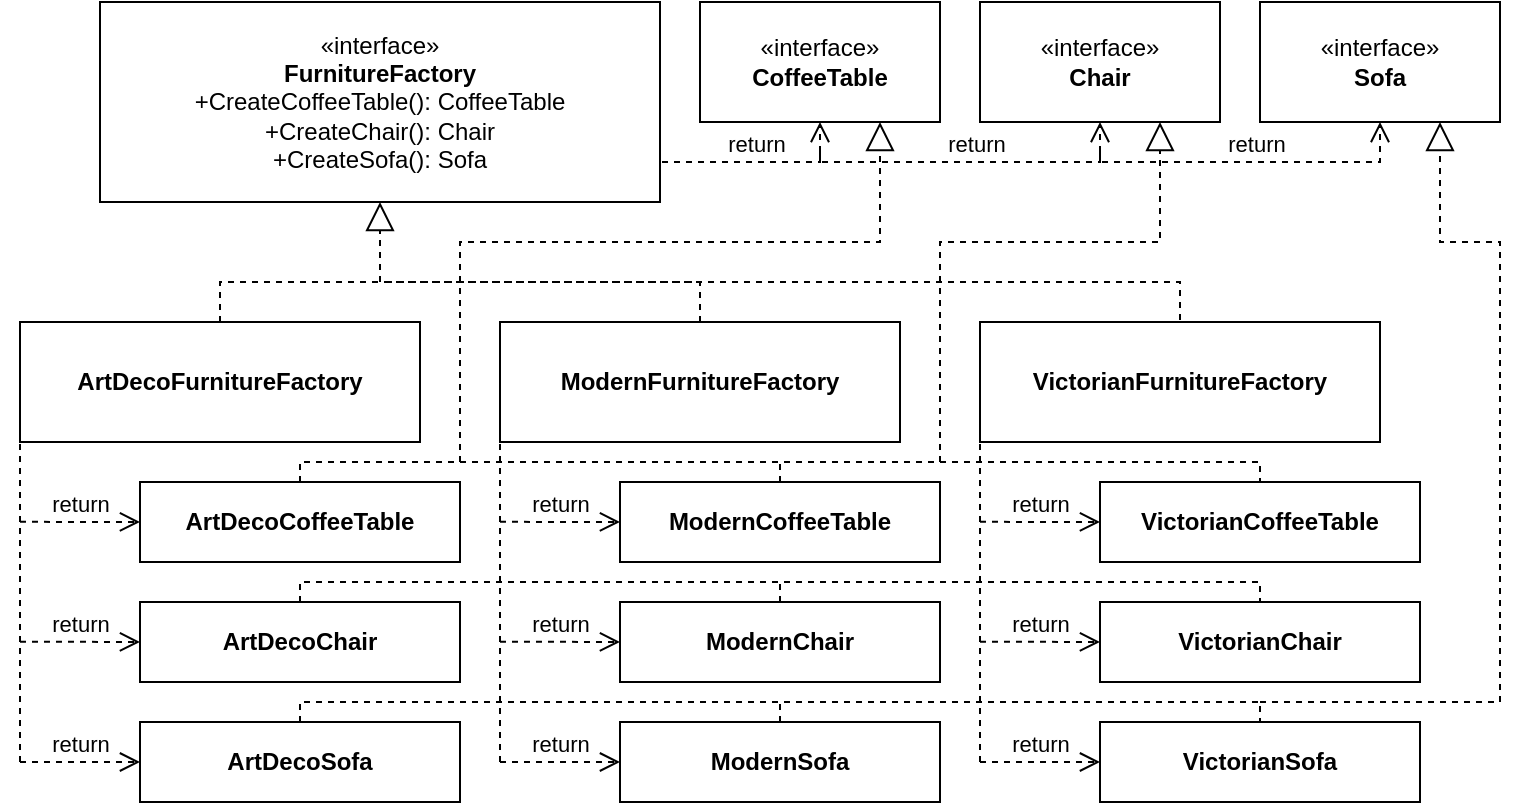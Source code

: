 <mxfile version="21.6.1" type="device">
  <diagram name="FurnitureShop" id="S9kaEaP9WThSKIQdk2Rb">
    <mxGraphModel dx="978" dy="1735" grid="1" gridSize="10" guides="1" tooltips="1" connect="1" arrows="1" fold="1" page="1" pageScale="1" pageWidth="827" pageHeight="1169" math="0" shadow="0">
      <root>
        <mxCell id="0" />
        <mxCell id="1" parent="0" />
        <mxCell id="ER2fKDM093PtBK-FBljJ-4" value="«interface»&lt;br&gt;&lt;b&gt;FurnitureFactory&lt;/b&gt;&lt;br&gt;+CreateCoffeeTable(): CoffeeTable&lt;br&gt;+CreateChair(): Chair&lt;br&gt;+CreateSofa(): Sofa" style="html=1;whiteSpace=wrap;" vertex="1" parent="1">
          <mxGeometry x="80" y="-1120" width="280" height="100" as="geometry" />
        </mxCell>
        <mxCell id="ER2fKDM093PtBK-FBljJ-5" value="&lt;b&gt;ArtDecoFurnitureFactory&lt;/b&gt;" style="html=1;whiteSpace=wrap;" vertex="1" parent="1">
          <mxGeometry x="40" y="-960" width="200" height="60" as="geometry" />
        </mxCell>
        <mxCell id="ER2fKDM093PtBK-FBljJ-7" value="&lt;b&gt;ModernFurnitureFactory&lt;/b&gt;" style="html=1;whiteSpace=wrap;" vertex="1" parent="1">
          <mxGeometry x="280" y="-960" width="200" height="60" as="geometry" />
        </mxCell>
        <mxCell id="ER2fKDM093PtBK-FBljJ-8" value="&lt;b&gt;VictorianFurnitureFactory&lt;/b&gt;" style="html=1;whiteSpace=wrap;" vertex="1" parent="1">
          <mxGeometry x="520" y="-960" width="200" height="60" as="geometry" />
        </mxCell>
        <mxCell id="ER2fKDM093PtBK-FBljJ-9" value="" style="endArrow=block;dashed=1;endFill=0;endSize=12;html=1;rounded=0;entryX=0.5;entryY=1;entryDx=0;entryDy=0;" edge="1" parent="1" target="ER2fKDM093PtBK-FBljJ-4">
          <mxGeometry width="160" relative="1" as="geometry">
            <mxPoint x="380" y="-960" as="sourcePoint" />
            <mxPoint x="510" y="-700" as="targetPoint" />
            <Array as="points">
              <mxPoint x="380" y="-980" />
              <mxPoint x="220" y="-980" />
            </Array>
          </mxGeometry>
        </mxCell>
        <mxCell id="ER2fKDM093PtBK-FBljJ-10" value="" style="endArrow=none;dashed=1;html=1;rounded=0;" edge="1" parent="1">
          <mxGeometry width="50" height="50" relative="1" as="geometry">
            <mxPoint x="140" y="-960" as="sourcePoint" />
            <mxPoint x="620" y="-960" as="targetPoint" />
            <Array as="points">
              <mxPoint x="140" y="-980" />
              <mxPoint x="620" y="-980" />
            </Array>
          </mxGeometry>
        </mxCell>
        <mxCell id="ER2fKDM093PtBK-FBljJ-43" value="«interface»&lt;br&gt;&lt;b&gt;CoffeeTable&lt;br&gt;&lt;/b&gt;" style="html=1;whiteSpace=wrap;" vertex="1" parent="1">
          <mxGeometry x="380" y="-1120" width="120" height="60" as="geometry" />
        </mxCell>
        <mxCell id="ER2fKDM093PtBK-FBljJ-44" value="«interface»&lt;br&gt;&lt;b&gt;Sofa&lt;br&gt;&lt;/b&gt;" style="html=1;whiteSpace=wrap;" vertex="1" parent="1">
          <mxGeometry x="660" y="-1120" width="120" height="60" as="geometry" />
        </mxCell>
        <mxCell id="ER2fKDM093PtBK-FBljJ-45" value="«interface»&lt;br&gt;&lt;b&gt;Chair&lt;br&gt;&lt;/b&gt;" style="html=1;whiteSpace=wrap;" vertex="1" parent="1">
          <mxGeometry x="520" y="-1120" width="120" height="60" as="geometry" />
        </mxCell>
        <mxCell id="ER2fKDM093PtBK-FBljJ-46" value="&lt;b&gt;ArtDecoCoffeeTable&lt;/b&gt;" style="html=1;whiteSpace=wrap;" vertex="1" parent="1">
          <mxGeometry x="100" y="-880" width="160" height="40" as="geometry" />
        </mxCell>
        <mxCell id="ER2fKDM093PtBK-FBljJ-47" value="&lt;b&gt;ArtDecoChair&lt;/b&gt;" style="html=1;whiteSpace=wrap;" vertex="1" parent="1">
          <mxGeometry x="100" y="-820" width="160" height="40" as="geometry" />
        </mxCell>
        <mxCell id="ER2fKDM093PtBK-FBljJ-48" value="&lt;b&gt;ArtDecoSofa&lt;/b&gt;" style="html=1;whiteSpace=wrap;" vertex="1" parent="1">
          <mxGeometry x="100" y="-760" width="160" height="40" as="geometry" />
        </mxCell>
        <mxCell id="ER2fKDM093PtBK-FBljJ-49" value="" style="endArrow=none;dashed=1;html=1;rounded=0;entryX=0;entryY=1;entryDx=0;entryDy=0;" edge="1" parent="1" target="ER2fKDM093PtBK-FBljJ-5">
          <mxGeometry width="50" height="50" relative="1" as="geometry">
            <mxPoint x="40" y="-740" as="sourcePoint" />
            <mxPoint x="70" y="-820" as="targetPoint" />
          </mxGeometry>
        </mxCell>
        <mxCell id="ER2fKDM093PtBK-FBljJ-52" value="return" style="html=1;verticalAlign=bottom;endArrow=open;dashed=1;endSize=8;edgeStyle=elbowEdgeStyle;elbow=vertical;curved=0;rounded=0;" edge="1" parent="1">
          <mxGeometry relative="1" as="geometry">
            <mxPoint x="40" y="-860.08" as="sourcePoint" />
            <mxPoint x="100" y="-860.08" as="targetPoint" />
          </mxGeometry>
        </mxCell>
        <mxCell id="ER2fKDM093PtBK-FBljJ-53" value="return" style="html=1;verticalAlign=bottom;endArrow=open;dashed=1;endSize=8;edgeStyle=elbowEdgeStyle;elbow=vertical;curved=0;rounded=0;" edge="1" parent="1">
          <mxGeometry relative="1" as="geometry">
            <mxPoint x="40" y="-800.16" as="sourcePoint" />
            <mxPoint x="100" y="-800.16" as="targetPoint" />
          </mxGeometry>
        </mxCell>
        <mxCell id="ER2fKDM093PtBK-FBljJ-54" value="return" style="html=1;verticalAlign=bottom;endArrow=open;dashed=1;endSize=8;edgeStyle=elbowEdgeStyle;elbow=vertical;curved=0;rounded=0;" edge="1" parent="1">
          <mxGeometry relative="1" as="geometry">
            <mxPoint x="40" y="-740" as="sourcePoint" />
            <mxPoint x="100" y="-740" as="targetPoint" />
          </mxGeometry>
        </mxCell>
        <mxCell id="ER2fKDM093PtBK-FBljJ-55" value="&lt;b&gt;ModernCoffeeTable&lt;/b&gt;" style="html=1;whiteSpace=wrap;" vertex="1" parent="1">
          <mxGeometry x="340" y="-880" width="160" height="40" as="geometry" />
        </mxCell>
        <mxCell id="ER2fKDM093PtBK-FBljJ-56" value="&lt;b&gt;ModernChair&lt;/b&gt;" style="html=1;whiteSpace=wrap;" vertex="1" parent="1">
          <mxGeometry x="340" y="-820" width="160" height="40" as="geometry" />
        </mxCell>
        <mxCell id="ER2fKDM093PtBK-FBljJ-57" value="&lt;b&gt;ModernSofa&lt;/b&gt;" style="html=1;whiteSpace=wrap;" vertex="1" parent="1">
          <mxGeometry x="340" y="-760" width="160" height="40" as="geometry" />
        </mxCell>
        <mxCell id="ER2fKDM093PtBK-FBljJ-58" value="" style="endArrow=none;dashed=1;html=1;rounded=0;entryX=0;entryY=1;entryDx=0;entryDy=0;" edge="1" parent="1">
          <mxGeometry width="50" height="50" relative="1" as="geometry">
            <mxPoint x="280" y="-740" as="sourcePoint" />
            <mxPoint x="280" y="-900" as="targetPoint" />
          </mxGeometry>
        </mxCell>
        <mxCell id="ER2fKDM093PtBK-FBljJ-59" value="return" style="html=1;verticalAlign=bottom;endArrow=open;dashed=1;endSize=8;edgeStyle=elbowEdgeStyle;elbow=vertical;curved=0;rounded=0;" edge="1" parent="1">
          <mxGeometry relative="1" as="geometry">
            <mxPoint x="280" y="-860.08" as="sourcePoint" />
            <mxPoint x="340" y="-860.08" as="targetPoint" />
          </mxGeometry>
        </mxCell>
        <mxCell id="ER2fKDM093PtBK-FBljJ-60" value="return" style="html=1;verticalAlign=bottom;endArrow=open;dashed=1;endSize=8;edgeStyle=elbowEdgeStyle;elbow=vertical;curved=0;rounded=0;" edge="1" parent="1">
          <mxGeometry relative="1" as="geometry">
            <mxPoint x="280" y="-800.16" as="sourcePoint" />
            <mxPoint x="340" y="-800.16" as="targetPoint" />
          </mxGeometry>
        </mxCell>
        <mxCell id="ER2fKDM093PtBK-FBljJ-61" value="return" style="html=1;verticalAlign=bottom;endArrow=open;dashed=1;endSize=8;edgeStyle=elbowEdgeStyle;elbow=vertical;curved=0;rounded=0;" edge="1" parent="1">
          <mxGeometry relative="1" as="geometry">
            <mxPoint x="280" y="-740" as="sourcePoint" />
            <mxPoint x="340" y="-740" as="targetPoint" />
          </mxGeometry>
        </mxCell>
        <mxCell id="ER2fKDM093PtBK-FBljJ-62" value="&lt;b&gt;VictorianCoffeeTable&lt;/b&gt;" style="html=1;whiteSpace=wrap;" vertex="1" parent="1">
          <mxGeometry x="580" y="-880" width="160" height="40" as="geometry" />
        </mxCell>
        <mxCell id="ER2fKDM093PtBK-FBljJ-63" value="&lt;b&gt;VictorianChair&lt;/b&gt;" style="html=1;whiteSpace=wrap;" vertex="1" parent="1">
          <mxGeometry x="580" y="-820" width="160" height="40" as="geometry" />
        </mxCell>
        <mxCell id="ER2fKDM093PtBK-FBljJ-64" value="&lt;b&gt;VictorianSofa&lt;/b&gt;" style="html=1;whiteSpace=wrap;" vertex="1" parent="1">
          <mxGeometry x="580" y="-760" width="160" height="40" as="geometry" />
        </mxCell>
        <mxCell id="ER2fKDM093PtBK-FBljJ-65" value="" style="endArrow=none;dashed=1;html=1;rounded=0;entryX=0;entryY=1;entryDx=0;entryDy=0;" edge="1" parent="1">
          <mxGeometry width="50" height="50" relative="1" as="geometry">
            <mxPoint x="520" y="-740" as="sourcePoint" />
            <mxPoint x="520" y="-900" as="targetPoint" />
          </mxGeometry>
        </mxCell>
        <mxCell id="ER2fKDM093PtBK-FBljJ-66" value="return" style="html=1;verticalAlign=bottom;endArrow=open;dashed=1;endSize=8;edgeStyle=elbowEdgeStyle;elbow=vertical;curved=0;rounded=0;" edge="1" parent="1">
          <mxGeometry relative="1" as="geometry">
            <mxPoint x="520" y="-860.08" as="sourcePoint" />
            <mxPoint x="580" y="-860.08" as="targetPoint" />
          </mxGeometry>
        </mxCell>
        <mxCell id="ER2fKDM093PtBK-FBljJ-67" value="return" style="html=1;verticalAlign=bottom;endArrow=open;dashed=1;endSize=8;edgeStyle=elbowEdgeStyle;elbow=vertical;curved=0;rounded=0;" edge="1" parent="1">
          <mxGeometry relative="1" as="geometry">
            <mxPoint x="520" y="-800.16" as="sourcePoint" />
            <mxPoint x="580" y="-800.16" as="targetPoint" />
          </mxGeometry>
        </mxCell>
        <mxCell id="ER2fKDM093PtBK-FBljJ-68" value="return" style="html=1;verticalAlign=bottom;endArrow=open;dashed=1;endSize=8;edgeStyle=elbowEdgeStyle;elbow=vertical;curved=0;rounded=0;" edge="1" parent="1">
          <mxGeometry relative="1" as="geometry">
            <mxPoint x="520" y="-740" as="sourcePoint" />
            <mxPoint x="580" y="-740" as="targetPoint" />
          </mxGeometry>
        </mxCell>
        <mxCell id="ER2fKDM093PtBK-FBljJ-69" value="return" style="html=1;verticalAlign=bottom;endArrow=open;dashed=1;endSize=8;edgeStyle=elbowEdgeStyle;elbow=vertical;curved=0;rounded=0;entryX=0.5;entryY=1;entryDx=0;entryDy=0;exitX=1;exitY=0.75;exitDx=0;exitDy=0;" edge="1" parent="1" source="ER2fKDM093PtBK-FBljJ-4" target="ER2fKDM093PtBK-FBljJ-43">
          <mxGeometry relative="1" as="geometry">
            <mxPoint x="550" y="-990" as="sourcePoint" />
            <mxPoint x="470" y="-990" as="targetPoint" />
            <Array as="points">
              <mxPoint x="440" y="-1040" />
            </Array>
          </mxGeometry>
        </mxCell>
        <mxCell id="ER2fKDM093PtBK-FBljJ-70" value="return" style="html=1;verticalAlign=bottom;endArrow=open;dashed=1;endSize=8;edgeStyle=elbowEdgeStyle;elbow=vertical;curved=0;rounded=0;entryX=0.5;entryY=1;entryDx=0;entryDy=0;exitX=1;exitY=0.75;exitDx=0;exitDy=0;" edge="1" parent="1" target="ER2fKDM093PtBK-FBljJ-45">
          <mxGeometry relative="1" as="geometry">
            <mxPoint x="440" y="-1045" as="sourcePoint" />
            <mxPoint x="520" y="-1060" as="targetPoint" />
            <Array as="points">
              <mxPoint x="520" y="-1040" />
            </Array>
          </mxGeometry>
        </mxCell>
        <mxCell id="ER2fKDM093PtBK-FBljJ-71" value="return" style="html=1;verticalAlign=bottom;endArrow=open;dashed=1;endSize=8;edgeStyle=elbowEdgeStyle;elbow=vertical;curved=0;rounded=0;entryX=0.5;entryY=1;entryDx=0;entryDy=0;exitX=1;exitY=0.75;exitDx=0;exitDy=0;" edge="1" parent="1">
          <mxGeometry relative="1" as="geometry">
            <mxPoint x="580" y="-1045" as="sourcePoint" />
            <mxPoint x="720" y="-1060" as="targetPoint" />
            <Array as="points">
              <mxPoint x="660" y="-1040" />
            </Array>
          </mxGeometry>
        </mxCell>
        <mxCell id="ER2fKDM093PtBK-FBljJ-72" value="" style="endArrow=block;dashed=1;endFill=0;endSize=12;html=1;rounded=0;entryX=0.75;entryY=1;entryDx=0;entryDy=0;" edge="1" parent="1" target="ER2fKDM093PtBK-FBljJ-43">
          <mxGeometry width="160" relative="1" as="geometry">
            <mxPoint x="180" y="-880" as="sourcePoint" />
            <mxPoint x="340" y="-880" as="targetPoint" />
            <Array as="points">
              <mxPoint x="180" y="-890" />
              <mxPoint x="260" y="-890" />
              <mxPoint x="260" y="-1000" />
              <mxPoint x="470" y="-1000" />
            </Array>
          </mxGeometry>
        </mxCell>
        <mxCell id="ER2fKDM093PtBK-FBljJ-73" value="" style="endArrow=none;dashed=1;html=1;rounded=0;entryX=0.5;entryY=0;entryDx=0;entryDy=0;" edge="1" parent="1" target="ER2fKDM093PtBK-FBljJ-62">
          <mxGeometry width="50" height="50" relative="1" as="geometry">
            <mxPoint x="260" y="-890" as="sourcePoint" />
            <mxPoint x="660" y="-890" as="targetPoint" />
            <Array as="points">
              <mxPoint x="660" y="-890" />
            </Array>
          </mxGeometry>
        </mxCell>
        <mxCell id="ER2fKDM093PtBK-FBljJ-74" value="" style="endArrow=none;dashed=1;html=1;rounded=0;" edge="1" parent="1">
          <mxGeometry width="50" height="50" relative="1" as="geometry">
            <mxPoint x="420" y="-880" as="sourcePoint" />
            <mxPoint x="420" y="-890" as="targetPoint" />
          </mxGeometry>
        </mxCell>
        <mxCell id="ER2fKDM093PtBK-FBljJ-75" value="" style="endArrow=none;dashed=1;html=1;rounded=0;exitX=0.5;exitY=0;exitDx=0;exitDy=0;entryX=0.5;entryY=0;entryDx=0;entryDy=0;" edge="1" parent="1" source="ER2fKDM093PtBK-FBljJ-47" target="ER2fKDM093PtBK-FBljJ-63">
          <mxGeometry width="50" height="50" relative="1" as="geometry">
            <mxPoint x="390" y="-880" as="sourcePoint" />
            <mxPoint x="440" y="-930" as="targetPoint" />
            <Array as="points">
              <mxPoint x="180" y="-830" />
              <mxPoint x="660" y="-830" />
            </Array>
          </mxGeometry>
        </mxCell>
        <mxCell id="ER2fKDM093PtBK-FBljJ-76" value="" style="endArrow=none;dashed=1;html=1;rounded=0;exitX=0.5;exitY=0;exitDx=0;exitDy=0;" edge="1" parent="1" source="ER2fKDM093PtBK-FBljJ-56">
          <mxGeometry width="50" height="50" relative="1" as="geometry">
            <mxPoint x="370" y="-780" as="sourcePoint" />
            <mxPoint x="420" y="-830" as="targetPoint" />
          </mxGeometry>
        </mxCell>
        <mxCell id="ER2fKDM093PtBK-FBljJ-77" value="" style="endArrow=none;dashed=1;html=1;rounded=0;exitX=0.5;exitY=0;exitDx=0;exitDy=0;entryX=0.5;entryY=0;entryDx=0;entryDy=0;" edge="1" parent="1">
          <mxGeometry width="50" height="50" relative="1" as="geometry">
            <mxPoint x="180" y="-760" as="sourcePoint" />
            <mxPoint x="660" y="-760" as="targetPoint" />
            <Array as="points">
              <mxPoint x="180" y="-770" />
              <mxPoint x="660" y="-770" />
            </Array>
          </mxGeometry>
        </mxCell>
        <mxCell id="ER2fKDM093PtBK-FBljJ-78" value="" style="endArrow=none;dashed=1;html=1;rounded=0;exitX=0.5;exitY=0;exitDx=0;exitDy=0;" edge="1" parent="1">
          <mxGeometry width="50" height="50" relative="1" as="geometry">
            <mxPoint x="420" y="-760" as="sourcePoint" />
            <mxPoint x="420" y="-770" as="targetPoint" />
          </mxGeometry>
        </mxCell>
        <mxCell id="ER2fKDM093PtBK-FBljJ-80" value="" style="endArrow=block;dashed=1;endFill=0;endSize=12;html=1;rounded=0;entryX=0.75;entryY=1;entryDx=0;entryDy=0;" edge="1" parent="1" target="ER2fKDM093PtBK-FBljJ-45">
          <mxGeometry width="160" relative="1" as="geometry">
            <mxPoint x="500" y="-890" as="sourcePoint" />
            <mxPoint x="750" y="-1000" as="targetPoint" />
            <Array as="points">
              <mxPoint x="500" y="-1000" />
              <mxPoint x="610" y="-1000" />
            </Array>
          </mxGeometry>
        </mxCell>
        <mxCell id="ER2fKDM093PtBK-FBljJ-81" value="" style="endArrow=block;dashed=1;endFill=0;endSize=12;html=1;rounded=0;entryX=0.75;entryY=1;entryDx=0;entryDy=0;" edge="1" parent="1" target="ER2fKDM093PtBK-FBljJ-44">
          <mxGeometry width="160" relative="1" as="geometry">
            <mxPoint x="660" y="-770" as="sourcePoint" />
            <mxPoint x="820" y="-770" as="targetPoint" />
            <Array as="points">
              <mxPoint x="780" y="-770" />
              <mxPoint x="780" y="-1000" />
              <mxPoint x="750" y="-1000" />
            </Array>
          </mxGeometry>
        </mxCell>
      </root>
    </mxGraphModel>
  </diagram>
</mxfile>
